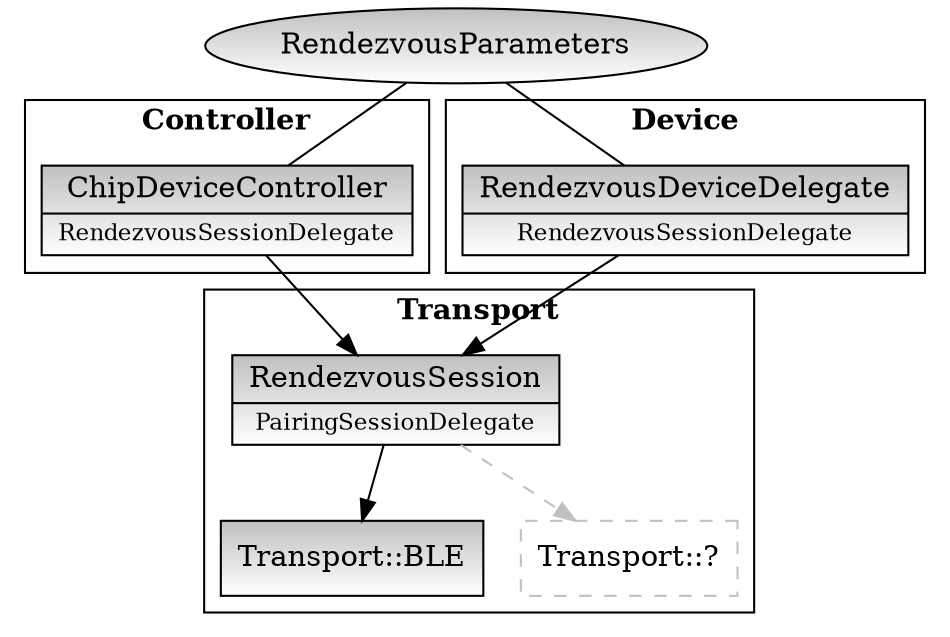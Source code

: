 digraph RendezvousSession
{
  node [shape=box, fillcolor="white:gray", gradientangle=90, style=filled]

  # This section represents controller-only elements
  subgraph cluster_controller {
    label=<<b>Controller</b>>

    ChipDeviceController [shape=record label=<{ChipDeviceController|<font point-size="11">RendezvousSessionDelegate</font>}>, URL="@ref chip::DeviceController::ChipDeviceController"]
  }

  # This section represents device-only elements
  subgraph cluster_device {
    label=<<b>Device</b>>

    RendezvousDeviceDelegate [shape=record label=<{RendezvousDeviceDelegate|<font point-size="11">RendezvousSessionDelegate</font>}> URL="@ref chip::RendezvousSessionDelegate"]
  }

  # This section represents elements which belongs to src/transport/
  subgraph cluster_transport {
    label=<<b>Transport</b>>

    RendezvousSession [shape=record, label=<{RendezvousSession|<font point-size="11">PairingSessionDelegate</font>}>, URL="@ref chip::PairingSessionDelegate"]
    TransportBle [label="Transport::BLE", URL="@ref chip::Transport::BLE"]
    TransportInet [label="Transport::?", style=dashed, color=gray]
  }

  #############################
  # Main relationships
  #############################
  RendezvousParameters [shape=ellipse, URL="@ref chip::RendezvousParameters"]
  RendezvousParameters -> { ChipDeviceController, RendezvousDeviceDelegate} [arrowhead=none]

  {ChipDeviceController, RendezvousDeviceDelegate} -> RendezvousSession
  RendezvousSession -> TransportBle
  RendezvousSession -> TransportInet [style=dashed, color=gray]
}
